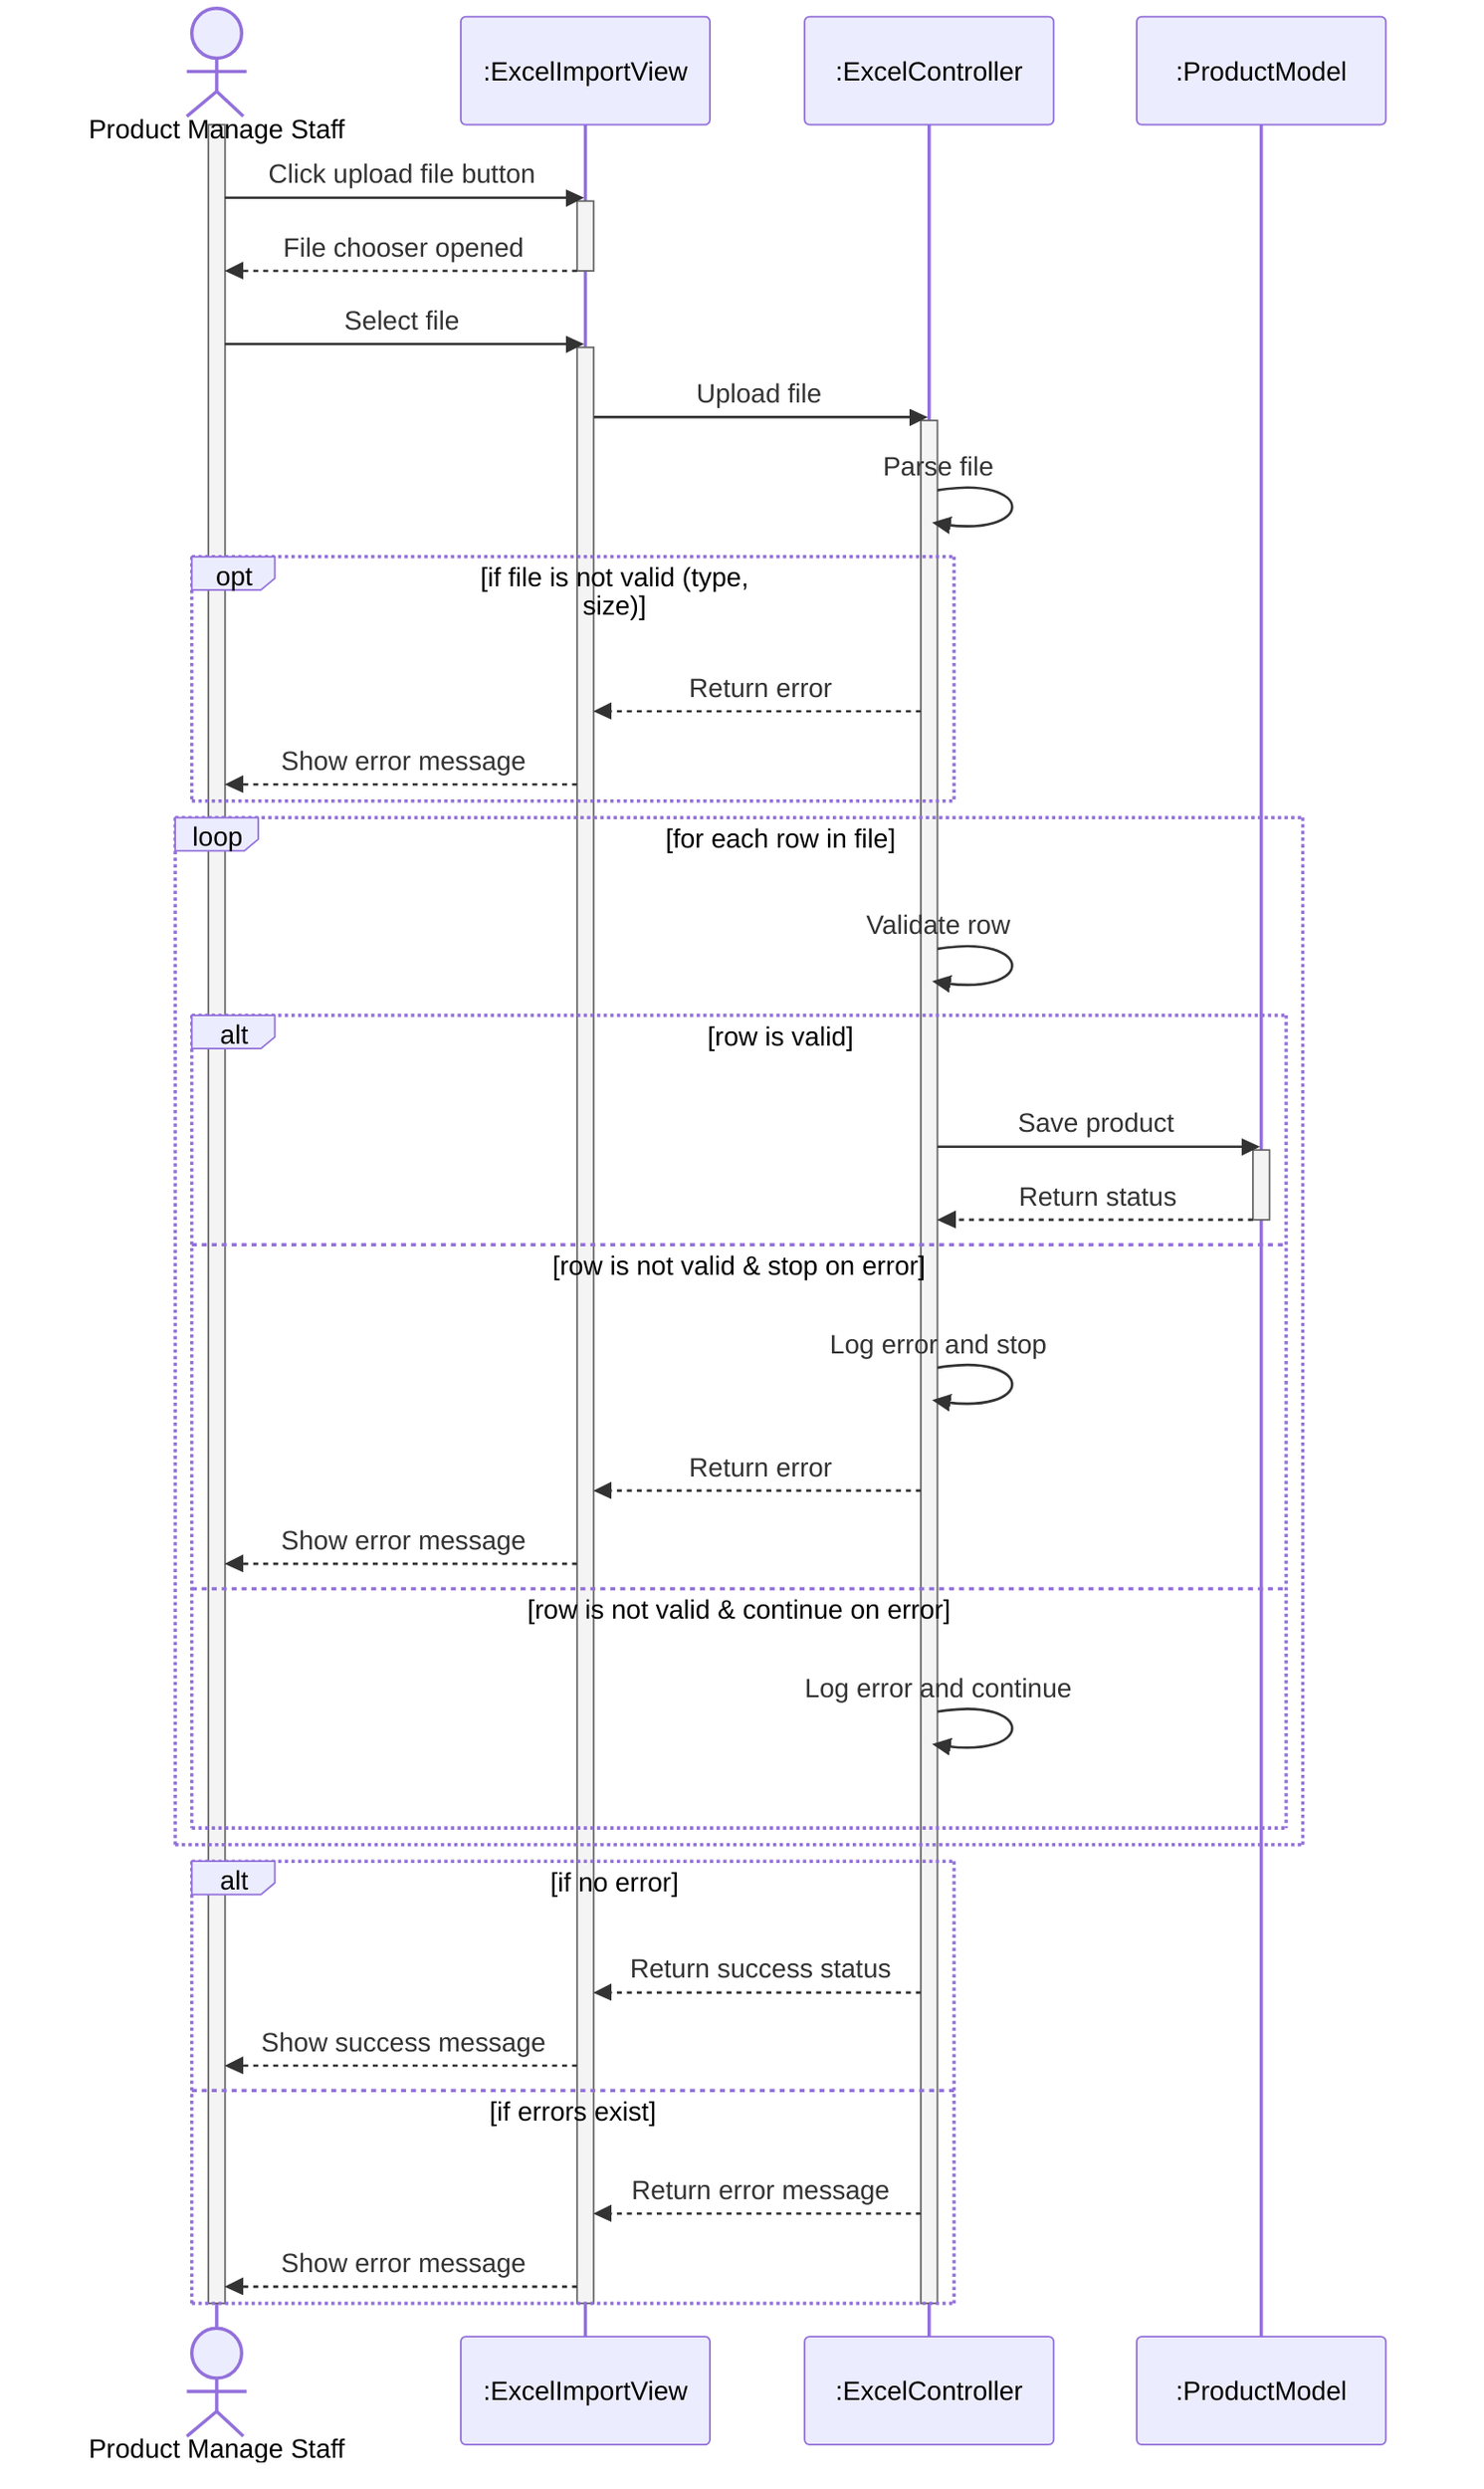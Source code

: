 sequenceDiagram
    actor S as Product Manage Staff
    participant EIV as :ExcelImportView
    participant EIC as :ExcelController
    participant PM as :ProductModel

    activate S
    S->>EIV: Click upload file button
    activate EIV
    EIV-->>S: File chooser opened
    deactivate EIV

    S->>EIV: Select file
    activate EIV

    EIV->>EIC: Upload file
    activate EIC
    EIC->>EIC: Parse file
    opt if file is not valid (type, size)
        EIC-->>EIV: Return error
        EIV-->>S: Show error message
    end

    loop for each row in file
        EIC->>EIC: Validate row

        alt row is valid
            EIC->>PM: Save product
            activate PM
            PM-->>EIC: Return status
            deactivate PM
        else row is not valid & stop on error
            EIC->>EIC: Log error and stop
            EIC-->>EIV: Return error
            EIV-->>S: Show error message
        else row is not valid & continue on error
            EIC->>EIC: Log error and continue
        end
    end

    alt if no error
        EIC-->>EIV: Return success status
        EIV-->>S: Show success message
    else if errors exist
        EIC-->>EIV: Return error message
        EIV-->>S: Show error message
    end

    deactivate EIC

    deactivate EIV
    deactivate S